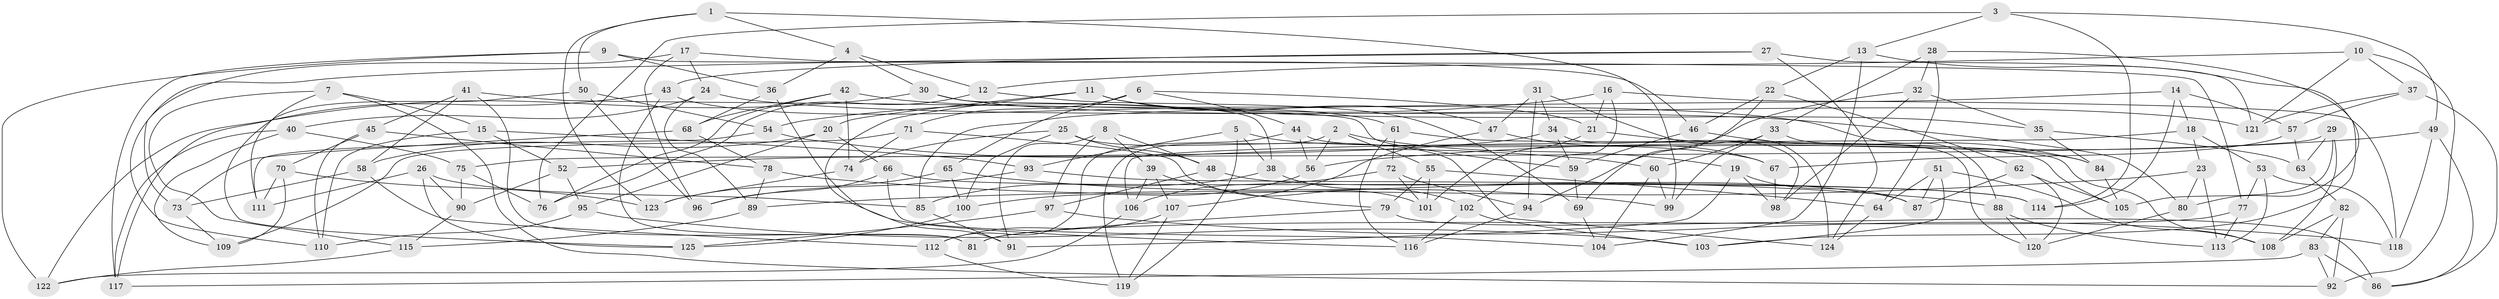 // Generated by graph-tools (version 1.1) at 2025/11/02/27/25 16:11:46]
// undirected, 125 vertices, 250 edges
graph export_dot {
graph [start="1"]
  node [color=gray90,style=filled];
  1;
  2;
  3;
  4;
  5;
  6;
  7;
  8;
  9;
  10;
  11;
  12;
  13;
  14;
  15;
  16;
  17;
  18;
  19;
  20;
  21;
  22;
  23;
  24;
  25;
  26;
  27;
  28;
  29;
  30;
  31;
  32;
  33;
  34;
  35;
  36;
  37;
  38;
  39;
  40;
  41;
  42;
  43;
  44;
  45;
  46;
  47;
  48;
  49;
  50;
  51;
  52;
  53;
  54;
  55;
  56;
  57;
  58;
  59;
  60;
  61;
  62;
  63;
  64;
  65;
  66;
  67;
  68;
  69;
  70;
  71;
  72;
  73;
  74;
  75;
  76;
  77;
  78;
  79;
  80;
  81;
  82;
  83;
  84;
  85;
  86;
  87;
  88;
  89;
  90;
  91;
  92;
  93;
  94;
  95;
  96;
  97;
  98;
  99;
  100;
  101;
  102;
  103;
  104;
  105;
  106;
  107;
  108;
  109;
  110;
  111;
  112;
  113;
  114;
  115;
  116;
  117;
  118;
  119;
  120;
  121;
  122;
  123;
  124;
  125;
  1 -- 4;
  1 -- 123;
  1 -- 50;
  1 -- 99;
  2 -- 119;
  2 -- 19;
  2 -- 55;
  2 -- 56;
  3 -- 49;
  3 -- 13;
  3 -- 76;
  3 -- 114;
  4 -- 36;
  4 -- 12;
  4 -- 30;
  5 -- 93;
  5 -- 67;
  5 -- 38;
  5 -- 119;
  6 -- 65;
  6 -- 44;
  6 -- 21;
  6 -- 71;
  7 -- 92;
  7 -- 111;
  7 -- 115;
  7 -- 15;
  8 -- 48;
  8 -- 91;
  8 -- 97;
  8 -- 39;
  9 -- 77;
  9 -- 117;
  9 -- 122;
  9 -- 36;
  10 -- 37;
  10 -- 92;
  10 -- 12;
  10 -- 121;
  11 -- 20;
  11 -- 35;
  11 -- 47;
  11 -- 91;
  12 -- 76;
  12 -- 69;
  13 -- 103;
  13 -- 104;
  13 -- 22;
  14 -- 114;
  14 -- 57;
  14 -- 85;
  14 -- 18;
  15 -- 93;
  15 -- 110;
  15 -- 52;
  16 -- 118;
  16 -- 21;
  16 -- 54;
  16 -- 102;
  17 -- 46;
  17 -- 73;
  17 -- 96;
  17 -- 24;
  18 -- 53;
  18 -- 106;
  18 -- 23;
  19 -- 91;
  19 -- 87;
  19 -- 98;
  20 -- 95;
  20 -- 58;
  20 -- 66;
  21 -- 84;
  21 -- 101;
  22 -- 46;
  22 -- 62;
  22 -- 69;
  23 -- 80;
  23 -- 113;
  23 -- 89;
  24 -- 80;
  24 -- 40;
  24 -- 89;
  25 -- 100;
  25 -- 124;
  25 -- 74;
  25 -- 48;
  26 -- 125;
  26 -- 111;
  26 -- 90;
  26 -- 85;
  27 -- 43;
  27 -- 110;
  27 -- 124;
  27 -- 121;
  28 -- 33;
  28 -- 64;
  28 -- 80;
  28 -- 32;
  29 -- 75;
  29 -- 63;
  29 -- 108;
  29 -- 105;
  30 -- 121;
  30 -- 122;
  30 -- 38;
  31 -- 124;
  31 -- 47;
  31 -- 34;
  31 -- 94;
  32 -- 35;
  32 -- 98;
  32 -- 94;
  33 -- 60;
  33 -- 99;
  33 -- 120;
  34 -- 98;
  34 -- 52;
  34 -- 59;
  35 -- 84;
  35 -- 63;
  36 -- 68;
  36 -- 116;
  37 -- 86;
  37 -- 57;
  37 -- 121;
  38 -- 102;
  38 -- 85;
  39 -- 106;
  39 -- 79;
  39 -- 107;
  40 -- 75;
  40 -- 117;
  40 -- 109;
  41 -- 81;
  41 -- 59;
  41 -- 45;
  41 -- 58;
  42 -- 76;
  42 -- 74;
  42 -- 88;
  42 -- 68;
  43 -- 61;
  43 -- 81;
  43 -- 117;
  44 -- 105;
  44 -- 56;
  44 -- 112;
  45 -- 110;
  45 -- 70;
  45 -- 78;
  46 -- 84;
  46 -- 59;
  47 -- 107;
  47 -- 67;
  48 -- 87;
  48 -- 97;
  49 -- 56;
  49 -- 86;
  49 -- 118;
  50 -- 54;
  50 -- 125;
  50 -- 96;
  51 -- 87;
  51 -- 108;
  51 -- 64;
  51 -- 103;
  52 -- 90;
  52 -- 95;
  53 -- 118;
  53 -- 77;
  53 -- 113;
  54 -- 111;
  54 -- 60;
  55 -- 64;
  55 -- 79;
  55 -- 101;
  56 -- 100;
  57 -- 63;
  57 -- 67;
  58 -- 112;
  58 -- 73;
  59 -- 69;
  60 -- 104;
  60 -- 99;
  61 -- 72;
  61 -- 116;
  61 -- 108;
  62 -- 87;
  62 -- 120;
  62 -- 105;
  63 -- 82;
  64 -- 124;
  65 -- 123;
  65 -- 99;
  65 -- 100;
  66 -- 114;
  66 -- 104;
  66 -- 96;
  67 -- 98;
  68 -- 73;
  68 -- 78;
  69 -- 104;
  70 -- 111;
  70 -- 123;
  70 -- 109;
  71 -- 74;
  71 -- 109;
  71 -- 101;
  72 -- 101;
  72 -- 94;
  72 -- 106;
  73 -- 109;
  74 -- 123;
  75 -- 76;
  75 -- 90;
  77 -- 113;
  77 -- 81;
  78 -- 89;
  78 -- 88;
  79 -- 86;
  79 -- 81;
  80 -- 120;
  82 -- 108;
  82 -- 83;
  82 -- 92;
  83 -- 86;
  83 -- 117;
  83 -- 92;
  84 -- 105;
  85 -- 91;
  88 -- 113;
  88 -- 120;
  89 -- 115;
  90 -- 115;
  93 -- 114;
  93 -- 96;
  94 -- 116;
  95 -- 103;
  95 -- 110;
  97 -- 125;
  97 -- 118;
  100 -- 125;
  102 -- 103;
  102 -- 116;
  106 -- 122;
  107 -- 119;
  107 -- 112;
  112 -- 119;
  115 -- 122;
}
